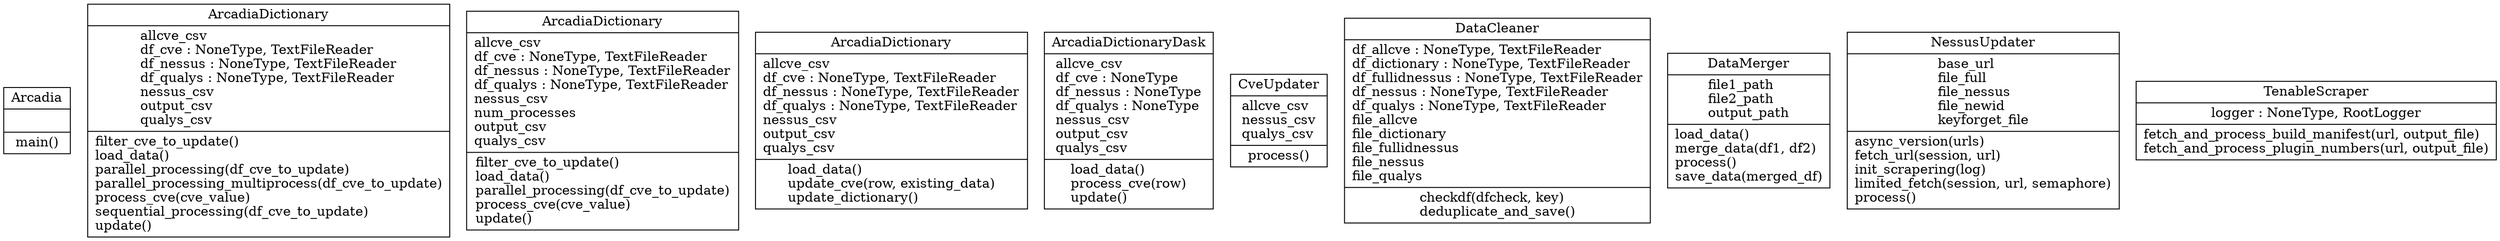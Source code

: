 digraph "classes_ArcadiaBE" {
rankdir=BT
charset="utf-8"
"BE.arcadia_main.Arcadia" [color="black", fontcolor="black", label=<{Arcadia|<br ALIGN="LEFT"/>|main()<br ALIGN="LEFT"/>}>, shape="record", style="solid"];
"BE.arcadia_dictionary.ArcadiaDictionary" [color="black", fontcolor="black", label=<{ArcadiaDictionary|allcve_csv<br ALIGN="LEFT"/>df_cve : NoneType, TextFileReader<br ALIGN="LEFT"/>df_nessus : NoneType, TextFileReader<br ALIGN="LEFT"/>df_qualys : NoneType, TextFileReader<br ALIGN="LEFT"/>nessus_csv<br ALIGN="LEFT"/>output_csv<br ALIGN="LEFT"/>qualys_csv<br ALIGN="LEFT"/>|filter_cve_to_update()<br ALIGN="LEFT"/>load_data()<br ALIGN="LEFT"/>parallel_processing(df_cve_to_update)<br ALIGN="LEFT"/>parallel_processing_multiprocess(df_cve_to_update)<br ALIGN="LEFT"/>process_cve(cve_value)<br ALIGN="LEFT"/>sequential_processing(df_cve_to_update)<br ALIGN="LEFT"/>update()<br ALIGN="LEFT"/>}>, shape="record", style="solid"];
"BE.arcadia_dictionary1.ArcadiaDictionary" [color="black", fontcolor="black", label=<{ArcadiaDictionary|allcve_csv<br ALIGN="LEFT"/>df_cve : NoneType, TextFileReader<br ALIGN="LEFT"/>df_nessus : NoneType, TextFileReader<br ALIGN="LEFT"/>df_qualys : NoneType, TextFileReader<br ALIGN="LEFT"/>nessus_csv<br ALIGN="LEFT"/>num_processes<br ALIGN="LEFT"/>output_csv<br ALIGN="LEFT"/>qualys_csv<br ALIGN="LEFT"/>|filter_cve_to_update()<br ALIGN="LEFT"/>load_data()<br ALIGN="LEFT"/>parallel_processing(df_cve_to_update)<br ALIGN="LEFT"/>process_cve(cve_value)<br ALIGN="LEFT"/>update()<br ALIGN="LEFT"/>}>, shape="record", style="solid"];
"BE.arcadia_dictionaryN.ArcadiaDictionary" [color="black", fontcolor="black", label=<{ArcadiaDictionary|allcve_csv<br ALIGN="LEFT"/>df_cve : NoneType, TextFileReader<br ALIGN="LEFT"/>df_nessus : NoneType, TextFileReader<br ALIGN="LEFT"/>df_qualys : NoneType, TextFileReader<br ALIGN="LEFT"/>nessus_csv<br ALIGN="LEFT"/>output_csv<br ALIGN="LEFT"/>qualys_csv<br ALIGN="LEFT"/>|load_data()<br ALIGN="LEFT"/>update_cve(row, existing_data)<br ALIGN="LEFT"/>update_dictionary()<br ALIGN="LEFT"/>}>, shape="record", style="solid"];
"BE.arcadia_dictionary2.ArcadiaDictionaryDask" [color="black", fontcolor="black", label=<{ArcadiaDictionaryDask|allcve_csv<br ALIGN="LEFT"/>df_cve : NoneType<br ALIGN="LEFT"/>df_nessus : NoneType<br ALIGN="LEFT"/>df_qualys : NoneType<br ALIGN="LEFT"/>nessus_csv<br ALIGN="LEFT"/>output_csv<br ALIGN="LEFT"/>qualys_csv<br ALIGN="LEFT"/>|load_data()<br ALIGN="LEFT"/>process_cve(row)<br ALIGN="LEFT"/>update()<br ALIGN="LEFT"/>}>, shape="record", style="solid"];
"BE.cve_updater.CveUpdater" [color="black", fontcolor="black", label=<{CveUpdater|allcve_csv<br ALIGN="LEFT"/>nessus_csv<br ALIGN="LEFT"/>qualys_csv<br ALIGN="LEFT"/>|process()<br ALIGN="LEFT"/>}>, shape="record", style="solid"];
"BE.data_cleaner.DataCleaner" [color="black", fontcolor="black", label=<{DataCleaner|df_allcve : NoneType, TextFileReader<br ALIGN="LEFT"/>df_dictionary : NoneType, TextFileReader<br ALIGN="LEFT"/>df_fullidnessus : NoneType, TextFileReader<br ALIGN="LEFT"/>df_nessus : NoneType, TextFileReader<br ALIGN="LEFT"/>df_qualys : NoneType, TextFileReader<br ALIGN="LEFT"/>file_allcve<br ALIGN="LEFT"/>file_dictionary<br ALIGN="LEFT"/>file_fullidnessus<br ALIGN="LEFT"/>file_nessus<br ALIGN="LEFT"/>file_qualys<br ALIGN="LEFT"/>|checkdf(dfcheck, key)<br ALIGN="LEFT"/>deduplicate_and_save()<br ALIGN="LEFT"/>}>, shape="record", style="solid"];
"BE.merge2csv.DataMerger" [color="black", fontcolor="black", label=<{DataMerger|file1_path<br ALIGN="LEFT"/>file2_path<br ALIGN="LEFT"/>output_path<br ALIGN="LEFT"/>|load_data()<br ALIGN="LEFT"/>merge_data(df1, df2)<br ALIGN="LEFT"/>process()<br ALIGN="LEFT"/>save_data(merged_df)<br ALIGN="LEFT"/>}>, shape="record", style="solid"];
"BE.plugin.nessus.update.NessusUpdater" [color="black", fontcolor="black", label=<{NessusUpdater|base_url<br ALIGN="LEFT"/>file_full<br ALIGN="LEFT"/>file_nessus<br ALIGN="LEFT"/>file_newid<br ALIGN="LEFT"/>keyforget_file<br ALIGN="LEFT"/>|async_version(urls)<br ALIGN="LEFT"/>fetch_url(session, url)<br ALIGN="LEFT"/>init_scrapering(log)<br ALIGN="LEFT"/>limited_fetch(session, url, semaphore)<br ALIGN="LEFT"/>process()<br ALIGN="LEFT"/>}>, shape="record", style="solid"];
"BE.plugin.nessus.tenable_scraper.TenableScraper" [color="black", fontcolor="black", label=<{TenableScraper|logger : NoneType, RootLogger<br ALIGN="LEFT"/>|fetch_and_process_build_manifest(url, output_file)<br ALIGN="LEFT"/>fetch_and_process_plugin_numbers(url, output_file)<br ALIGN="LEFT"/>}>, shape="record", style="solid"];
}
